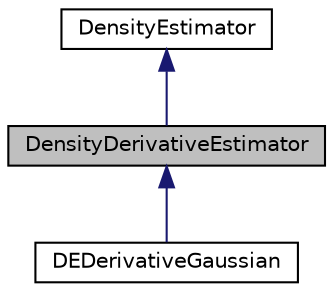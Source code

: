 digraph "DensityDerivativeEstimator"
{
 // INTERACTIVE_SVG=YES
  bgcolor="transparent";
  edge [fontname="Helvetica",fontsize="10",labelfontname="Helvetica",labelfontsize="10"];
  node [fontname="Helvetica",fontsize="10",shape=record];
  Node0 [label="DensityDerivativeEstimator",height=0.2,width=0.4,color="black", fillcolor="grey75", style="filled", fontcolor="black"];
  Node1 -> Node0 [dir="back",color="midnightblue",fontsize="10",style="solid",fontname="Helvetica"];
  Node1 [label="DensityEstimator",height=0.2,width=0.4,color="black",URL="$d3/dd1/classumontreal_1_1ssj_1_1stat_1_1density_1_1DensityEstimator.html",tooltip="This abstract class represents a univariate density estimator (DE). "];
  Node0 -> Node2 [dir="back",color="midnightblue",fontsize="10",style="solid",fontname="Helvetica"];
  Node2 [label="DEDerivativeGaussian",height=0.2,width=0.4,color="black",URL="$d0/d6b/classumontreal_1_1ssj_1_1stat_1_1density_1_1DEDerivativeGaussian.html",tooltip="This class implements a density derivative estimator (DDE) with a Gaussian ( i.e., standard normal) kernel function. "];
}
